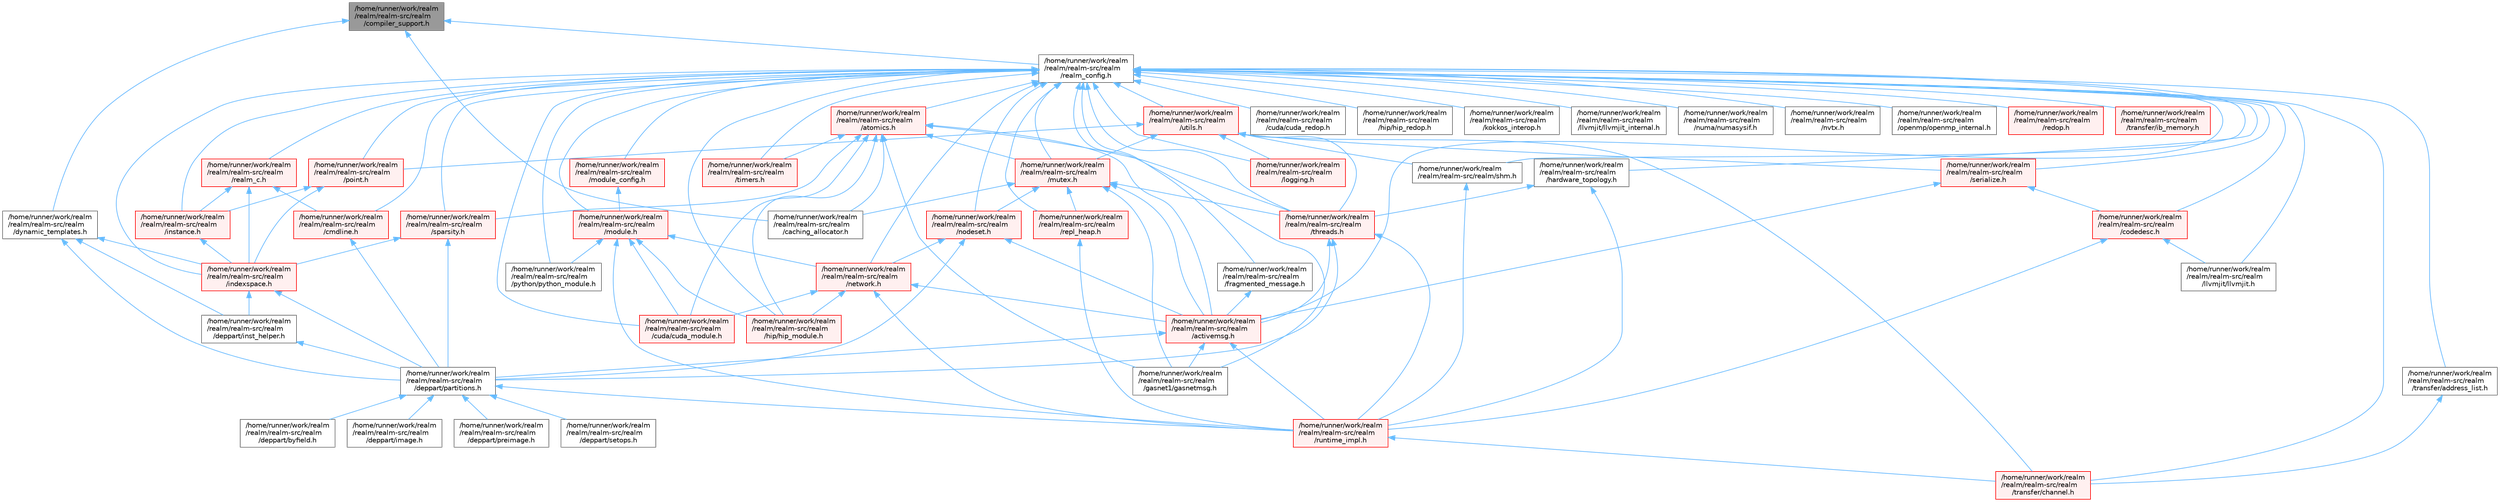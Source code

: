 digraph "/home/runner/work/realm/realm/realm-src/realm/compiler_support.h"
{
 // LATEX_PDF_SIZE
  bgcolor="transparent";
  edge [fontname=Helvetica,fontsize=10,labelfontname=Helvetica,labelfontsize=10];
  node [fontname=Helvetica,fontsize=10,shape=box,height=0.2,width=0.4];
  Node1 [id="Node000001",label="/home/runner/work/realm\l/realm/realm-src/realm\l/compiler_support.h",height=0.2,width=0.4,color="gray40", fillcolor="grey60", style="filled", fontcolor="black",tooltip=" "];
  Node1 -> Node2 [id="edge1_Node000001_Node000002",dir="back",color="steelblue1",style="solid",tooltip=" "];
  Node2 [id="Node000002",label="/home/runner/work/realm\l/realm/realm-src/realm\l/caching_allocator.h",height=0.2,width=0.4,color="grey40", fillcolor="white", style="filled",URL="$caching__allocator_8h.html",tooltip=" "];
  Node1 -> Node3 [id="edge2_Node000001_Node000003",dir="back",color="steelblue1",style="solid",tooltip=" "];
  Node3 [id="Node000003",label="/home/runner/work/realm\l/realm/realm-src/realm\l/dynamic_templates.h",height=0.2,width=0.4,color="grey40", fillcolor="white", style="filled",URL="$dynamic__templates_8h.html",tooltip=" "];
  Node3 -> Node4 [id="edge3_Node000003_Node000004",dir="back",color="steelblue1",style="solid",tooltip=" "];
  Node4 [id="Node000004",label="/home/runner/work/realm\l/realm/realm-src/realm\l/deppart/inst_helper.h",height=0.2,width=0.4,color="grey40", fillcolor="white", style="filled",URL="$inst__helper_8h.html",tooltip=" "];
  Node4 -> Node5 [id="edge4_Node000004_Node000005",dir="back",color="steelblue1",style="solid",tooltip=" "];
  Node5 [id="Node000005",label="/home/runner/work/realm\l/realm/realm-src/realm\l/deppart/partitions.h",height=0.2,width=0.4,color="grey40", fillcolor="white", style="filled",URL="$partitions_8h.html",tooltip=" "];
  Node5 -> Node6 [id="edge5_Node000005_Node000006",dir="back",color="steelblue1",style="solid",tooltip=" "];
  Node6 [id="Node000006",label="/home/runner/work/realm\l/realm/realm-src/realm\l/deppart/byfield.h",height=0.2,width=0.4,color="grey40", fillcolor="white", style="filled",URL="$byfield_8h.html",tooltip=" "];
  Node5 -> Node7 [id="edge6_Node000005_Node000007",dir="back",color="steelblue1",style="solid",tooltip=" "];
  Node7 [id="Node000007",label="/home/runner/work/realm\l/realm/realm-src/realm\l/deppart/image.h",height=0.2,width=0.4,color="grey40", fillcolor="white", style="filled",URL="$image_8h.html",tooltip=" "];
  Node5 -> Node8 [id="edge7_Node000005_Node000008",dir="back",color="steelblue1",style="solid",tooltip=" "];
  Node8 [id="Node000008",label="/home/runner/work/realm\l/realm/realm-src/realm\l/deppart/preimage.h",height=0.2,width=0.4,color="grey40", fillcolor="white", style="filled",URL="$preimage_8h.html",tooltip=" "];
  Node5 -> Node9 [id="edge8_Node000005_Node000009",dir="back",color="steelblue1",style="solid",tooltip=" "];
  Node9 [id="Node000009",label="/home/runner/work/realm\l/realm/realm-src/realm\l/deppart/setops.h",height=0.2,width=0.4,color="grey40", fillcolor="white", style="filled",URL="$setops_8h.html",tooltip=" "];
  Node5 -> Node10 [id="edge9_Node000005_Node000010",dir="back",color="steelblue1",style="solid",tooltip=" "];
  Node10 [id="Node000010",label="/home/runner/work/realm\l/realm/realm-src/realm\l/runtime_impl.h",height=0.2,width=0.4,color="red", fillcolor="#FFF0F0", style="filled",URL="$runtime__impl_8h.html",tooltip=" "];
  Node10 -> Node17 [id="edge10_Node000010_Node000017",dir="back",color="steelblue1",style="solid",tooltip=" "];
  Node17 [id="Node000017",label="/home/runner/work/realm\l/realm/realm-src/realm\l/transfer/channel.h",height=0.2,width=0.4,color="red", fillcolor="#FFF0F0", style="filled",URL="$channel_8h.html",tooltip=" "];
  Node3 -> Node5 [id="edge11_Node000003_Node000005",dir="back",color="steelblue1",style="solid",tooltip=" "];
  Node3 -> Node24 [id="edge12_Node000003_Node000024",dir="back",color="steelblue1",style="solid",tooltip=" "];
  Node24 [id="Node000024",label="/home/runner/work/realm\l/realm/realm-src/realm\l/indexspace.h",height=0.2,width=0.4,color="red", fillcolor="#FFF0F0", style="filled",URL="$indexspace_8h.html",tooltip=" "];
  Node24 -> Node4 [id="edge13_Node000024_Node000004",dir="back",color="steelblue1",style="solid",tooltip=" "];
  Node24 -> Node5 [id="edge14_Node000024_Node000005",dir="back",color="steelblue1",style="solid",tooltip=" "];
  Node1 -> Node35 [id="edge15_Node000001_Node000035",dir="back",color="steelblue1",style="solid",tooltip=" "];
  Node35 [id="Node000035",label="/home/runner/work/realm\l/realm/realm-src/realm\l/realm_config.h",height=0.2,width=0.4,color="grey40", fillcolor="white", style="filled",URL="$realm__config_8h.html",tooltip=" "];
  Node35 -> Node36 [id="edge16_Node000035_Node000036",dir="back",color="steelblue1",style="solid",tooltip=" "];
  Node36 [id="Node000036",label="/home/runner/work/realm\l/realm/realm-src/realm\l/activemsg.h",height=0.2,width=0.4,color="red", fillcolor="#FFF0F0", style="filled",URL="$activemsg_8h.html",tooltip=" "];
  Node36 -> Node5 [id="edge17_Node000036_Node000005",dir="back",color="steelblue1",style="solid",tooltip=" "];
  Node36 -> Node46 [id="edge18_Node000036_Node000046",dir="back",color="steelblue1",style="solid",tooltip=" "];
  Node46 [id="Node000046",label="/home/runner/work/realm\l/realm/realm-src/realm\l/gasnet1/gasnetmsg.h",height=0.2,width=0.4,color="grey40", fillcolor="white", style="filled",URL="$gasnetmsg_8h.html",tooltip=" "];
  Node36 -> Node10 [id="edge19_Node000036_Node000010",dir="back",color="steelblue1",style="solid",tooltip=" "];
  Node35 -> Node49 [id="edge20_Node000035_Node000049",dir="back",color="steelblue1",style="solid",tooltip=" "];
  Node49 [id="Node000049",label="/home/runner/work/realm\l/realm/realm-src/realm\l/atomics.h",height=0.2,width=0.4,color="red", fillcolor="#FFF0F0", style="filled",URL="$atomics_8h.html",tooltip=" "];
  Node49 -> Node36 [id="edge21_Node000049_Node000036",dir="back",color="steelblue1",style="solid",tooltip=" "];
  Node49 -> Node2 [id="edge22_Node000049_Node000002",dir="back",color="steelblue1",style="solid",tooltip=" "];
  Node49 -> Node51 [id="edge23_Node000049_Node000051",dir="back",color="steelblue1",style="solid",tooltip=" "];
  Node51 [id="Node000051",label="/home/runner/work/realm\l/realm/realm-src/realm\l/cuda/cuda_module.h",height=0.2,width=0.4,color="red", fillcolor="#FFF0F0", style="filled",URL="$cuda__module_8h.html",tooltip=" "];
  Node49 -> Node46 [id="edge24_Node000049_Node000046",dir="back",color="steelblue1",style="solid",tooltip=" "];
  Node49 -> Node53 [id="edge25_Node000049_Node000053",dir="back",color="steelblue1",style="solid",tooltip=" "];
  Node53 [id="Node000053",label="/home/runner/work/realm\l/realm/realm-src/realm\l/hip/hip_module.h",height=0.2,width=0.4,color="red", fillcolor="#FFF0F0", style="filled",URL="$hip__module_8h.html",tooltip=" "];
  Node49 -> Node57 [id="edge26_Node000049_Node000057",dir="back",color="steelblue1",style="solid",tooltip=" "];
  Node57 [id="Node000057",label="/home/runner/work/realm\l/realm/realm-src/realm\l/mutex.h",height=0.2,width=0.4,color="red", fillcolor="#FFF0F0", style="filled",URL="$mutex_8h.html",tooltip=" "];
  Node57 -> Node36 [id="edge27_Node000057_Node000036",dir="back",color="steelblue1",style="solid",tooltip=" "];
  Node57 -> Node2 [id="edge28_Node000057_Node000002",dir="back",color="steelblue1",style="solid",tooltip=" "];
  Node57 -> Node46 [id="edge29_Node000057_Node000046",dir="back",color="steelblue1",style="solid",tooltip=" "];
  Node57 -> Node60 [id="edge30_Node000057_Node000060",dir="back",color="steelblue1",style="solid",tooltip=" "];
  Node60 [id="Node000060",label="/home/runner/work/realm\l/realm/realm-src/realm\l/nodeset.h",height=0.2,width=0.4,color="red", fillcolor="#FFF0F0", style="filled",URL="$nodeset_8h.html",tooltip=" "];
  Node60 -> Node36 [id="edge31_Node000060_Node000036",dir="back",color="steelblue1",style="solid",tooltip=" "];
  Node60 -> Node5 [id="edge32_Node000060_Node000005",dir="back",color="steelblue1",style="solid",tooltip=" "];
  Node60 -> Node61 [id="edge33_Node000060_Node000061",dir="back",color="steelblue1",style="solid",tooltip=" "];
  Node61 [id="Node000061",label="/home/runner/work/realm\l/realm/realm-src/realm\l/network.h",height=0.2,width=0.4,color="red", fillcolor="#FFF0F0", style="filled",URL="$network_8h.html",tooltip=" "];
  Node61 -> Node36 [id="edge34_Node000061_Node000036",dir="back",color="steelblue1",style="solid",tooltip=" "];
  Node61 -> Node51 [id="edge35_Node000061_Node000051",dir="back",color="steelblue1",style="solid",tooltip=" "];
  Node61 -> Node53 [id="edge36_Node000061_Node000053",dir="back",color="steelblue1",style="solid",tooltip=" "];
  Node61 -> Node10 [id="edge37_Node000061_Node000010",dir="back",color="steelblue1",style="solid",tooltip=" "];
  Node57 -> Node66 [id="edge38_Node000057_Node000066",dir="back",color="steelblue1",style="solid",tooltip=" "];
  Node66 [id="Node000066",label="/home/runner/work/realm\l/realm/realm-src/realm\l/repl_heap.h",height=0.2,width=0.4,color="red", fillcolor="#FFF0F0", style="filled",URL="$repl__heap_8h.html",tooltip=" "];
  Node66 -> Node10 [id="edge39_Node000066_Node000010",dir="back",color="steelblue1",style="solid",tooltip=" "];
  Node57 -> Node67 [id="edge40_Node000057_Node000067",dir="back",color="steelblue1",style="solid",tooltip=" "];
  Node67 [id="Node000067",label="/home/runner/work/realm\l/realm/realm-src/realm\l/threads.h",height=0.2,width=0.4,color="red", fillcolor="#FFF0F0", style="filled",URL="$threads_8h.html",tooltip=" "];
  Node67 -> Node36 [id="edge41_Node000067_Node000036",dir="back",color="steelblue1",style="solid",tooltip=" "];
  Node67 -> Node5 [id="edge42_Node000067_Node000005",dir="back",color="steelblue1",style="solid",tooltip=" "];
  Node67 -> Node10 [id="edge43_Node000067_Node000010",dir="back",color="steelblue1",style="solid",tooltip=" "];
  Node49 -> Node74 [id="edge44_Node000049_Node000074",dir="back",color="steelblue1",style="solid",tooltip=" "];
  Node74 [id="Node000074",label="/home/runner/work/realm\l/realm/realm-src/realm\l/sparsity.h",height=0.2,width=0.4,color="red", fillcolor="#FFF0F0", style="filled",URL="$sparsity_8h.html",tooltip=" "];
  Node74 -> Node5 [id="edge45_Node000074_Node000005",dir="back",color="steelblue1",style="solid",tooltip=" "];
  Node74 -> Node24 [id="edge46_Node000074_Node000024",dir="back",color="steelblue1",style="solid",tooltip=" "];
  Node49 -> Node67 [id="edge47_Node000049_Node000067",dir="back",color="steelblue1",style="solid",tooltip=" "];
  Node49 -> Node75 [id="edge48_Node000049_Node000075",dir="back",color="steelblue1",style="solid",tooltip=" "];
  Node75 [id="Node000075",label="/home/runner/work/realm\l/realm/realm-src/realm\l/timers.h",height=0.2,width=0.4,color="red", fillcolor="#FFF0F0", style="filled",URL="$timers_8h.html",tooltip=" "];
  Node35 -> Node76 [id="edge49_Node000035_Node000076",dir="back",color="steelblue1",style="solid",tooltip=" "];
  Node76 [id="Node000076",label="/home/runner/work/realm\l/realm/realm-src/realm\l/cmdline.h",height=0.2,width=0.4,color="red", fillcolor="#FFF0F0", style="filled",URL="$cmdline_8h.html",tooltip=" "];
  Node76 -> Node5 [id="edge50_Node000076_Node000005",dir="back",color="steelblue1",style="solid",tooltip=" "];
  Node35 -> Node78 [id="edge51_Node000035_Node000078",dir="back",color="steelblue1",style="solid",tooltip=" "];
  Node78 [id="Node000078",label="/home/runner/work/realm\l/realm/realm-src/realm\l/codedesc.h",height=0.2,width=0.4,color="red", fillcolor="#FFF0F0", style="filled",URL="$codedesc_8h.html",tooltip=" "];
  Node78 -> Node79 [id="edge52_Node000078_Node000079",dir="back",color="steelblue1",style="solid",tooltip=" "];
  Node79 [id="Node000079",label="/home/runner/work/realm\l/realm/realm-src/realm\l/llvmjit/llvmjit.h",height=0.2,width=0.4,color="grey40", fillcolor="white", style="filled",URL="$llvmjit_8h.html",tooltip=" "];
  Node78 -> Node10 [id="edge53_Node000078_Node000010",dir="back",color="steelblue1",style="solid",tooltip=" "];
  Node35 -> Node51 [id="edge54_Node000035_Node000051",dir="back",color="steelblue1",style="solid",tooltip=" "];
  Node35 -> Node81 [id="edge55_Node000035_Node000081",dir="back",color="steelblue1",style="solid",tooltip=" "];
  Node81 [id="Node000081",label="/home/runner/work/realm\l/realm/realm-src/realm\l/cuda/cuda_redop.h",height=0.2,width=0.4,color="grey40", fillcolor="white", style="filled",URL="$cuda__redop_8h.html",tooltip=" "];
  Node35 -> Node82 [id="edge56_Node000035_Node000082",dir="back",color="steelblue1",style="solid",tooltip=" "];
  Node82 [id="Node000082",label="/home/runner/work/realm\l/realm/realm-src/realm\l/fragmented_message.h",height=0.2,width=0.4,color="grey40", fillcolor="white", style="filled",URL="$fragmented__message_8h.html",tooltip="Helper utility for reconstructing large ActiveMessages that were split into multiple network packets."];
  Node82 -> Node36 [id="edge57_Node000082_Node000036",dir="back",color="steelblue1",style="solid",tooltip=" "];
  Node35 -> Node46 [id="edge58_Node000035_Node000046",dir="back",color="steelblue1",style="solid",tooltip=" "];
  Node35 -> Node83 [id="edge59_Node000035_Node000083",dir="back",color="steelblue1",style="solid",tooltip=" "];
  Node83 [id="Node000083",label="/home/runner/work/realm\l/realm/realm-src/realm\l/hardware_topology.h",height=0.2,width=0.4,color="grey40", fillcolor="white", style="filled",URL="$hardware__topology_8h.html",tooltip=" "];
  Node83 -> Node10 [id="edge60_Node000083_Node000010",dir="back",color="steelblue1",style="solid",tooltip=" "];
  Node83 -> Node67 [id="edge61_Node000083_Node000067",dir="back",color="steelblue1",style="solid",tooltip=" "];
  Node35 -> Node53 [id="edge62_Node000035_Node000053",dir="back",color="steelblue1",style="solid",tooltip=" "];
  Node35 -> Node84 [id="edge63_Node000035_Node000084",dir="back",color="steelblue1",style="solid",tooltip=" "];
  Node84 [id="Node000084",label="/home/runner/work/realm\l/realm/realm-src/realm\l/hip/hip_redop.h",height=0.2,width=0.4,color="grey40", fillcolor="white", style="filled",URL="$hip__redop_8h.html",tooltip=" "];
  Node35 -> Node24 [id="edge64_Node000035_Node000024",dir="back",color="steelblue1",style="solid",tooltip=" "];
  Node35 -> Node85 [id="edge65_Node000035_Node000085",dir="back",color="steelblue1",style="solid",tooltip=" "];
  Node85 [id="Node000085",label="/home/runner/work/realm\l/realm/realm-src/realm\l/instance.h",height=0.2,width=0.4,color="red", fillcolor="#FFF0F0", style="filled",URL="$instance_8h.html",tooltip=" "];
  Node85 -> Node24 [id="edge66_Node000085_Node000024",dir="back",color="steelblue1",style="solid",tooltip=" "];
  Node35 -> Node14 [id="edge67_Node000035_Node000014",dir="back",color="steelblue1",style="solid",tooltip=" "];
  Node14 [id="Node000014",label="/home/runner/work/realm\l/realm/realm-src/realm\l/kokkos_interop.h",height=0.2,width=0.4,color="grey40", fillcolor="white", style="filled",URL="$kokkos__interop_8h.html",tooltip=" "];
  Node35 -> Node79 [id="edge68_Node000035_Node000079",dir="back",color="steelblue1",style="solid",tooltip=" "];
  Node35 -> Node87 [id="edge69_Node000035_Node000087",dir="back",color="steelblue1",style="solid",tooltip=" "];
  Node87 [id="Node000087",label="/home/runner/work/realm\l/realm/realm-src/realm\l/llvmjit/llvmjit_internal.h",height=0.2,width=0.4,color="grey40", fillcolor="white", style="filled",URL="$llvmjit__internal_8h.html",tooltip=" "];
  Node35 -> Node88 [id="edge70_Node000035_Node000088",dir="back",color="steelblue1",style="solid",tooltip=" "];
  Node88 [id="Node000088",label="/home/runner/work/realm\l/realm/realm-src/realm\l/logging.h",height=0.2,width=0.4,color="red", fillcolor="#FFF0F0", style="filled",URL="$logging_8h.html",tooltip=" "];
  Node35 -> Node89 [id="edge71_Node000035_Node000089",dir="back",color="steelblue1",style="solid",tooltip=" "];
  Node89 [id="Node000089",label="/home/runner/work/realm\l/realm/realm-src/realm\l/module.h",height=0.2,width=0.4,color="red", fillcolor="#FFF0F0", style="filled",URL="$module_8h.html",tooltip=" "];
  Node89 -> Node51 [id="edge72_Node000089_Node000051",dir="back",color="steelblue1",style="solid",tooltip=" "];
  Node89 -> Node53 [id="edge73_Node000089_Node000053",dir="back",color="steelblue1",style="solid",tooltip=" "];
  Node89 -> Node61 [id="edge74_Node000089_Node000061",dir="back",color="steelblue1",style="solid",tooltip=" "];
  Node89 -> Node95 [id="edge75_Node000089_Node000095",dir="back",color="steelblue1",style="solid",tooltip=" "];
  Node95 [id="Node000095",label="/home/runner/work/realm\l/realm/realm-src/realm\l/python/python_module.h",height=0.2,width=0.4,color="grey40", fillcolor="white", style="filled",URL="$python__module_8h.html",tooltip=" "];
  Node89 -> Node10 [id="edge76_Node000089_Node000010",dir="back",color="steelblue1",style="solid",tooltip=" "];
  Node35 -> Node96 [id="edge77_Node000035_Node000096",dir="back",color="steelblue1",style="solid",tooltip=" "];
  Node96 [id="Node000096",label="/home/runner/work/realm\l/realm/realm-src/realm\l/module_config.h",height=0.2,width=0.4,color="red", fillcolor="#FFF0F0", style="filled",URL="$module__config_8h.html",tooltip=" "];
  Node96 -> Node89 [id="edge78_Node000096_Node000089",dir="back",color="steelblue1",style="solid",tooltip=" "];
  Node35 -> Node57 [id="edge79_Node000035_Node000057",dir="back",color="steelblue1",style="solid",tooltip=" "];
  Node35 -> Node61 [id="edge80_Node000035_Node000061",dir="back",color="steelblue1",style="solid",tooltip=" "];
  Node35 -> Node60 [id="edge81_Node000035_Node000060",dir="back",color="steelblue1",style="solid",tooltip=" "];
  Node35 -> Node98 [id="edge82_Node000035_Node000098",dir="back",color="steelblue1",style="solid",tooltip=" "];
  Node98 [id="Node000098",label="/home/runner/work/realm\l/realm/realm-src/realm\l/numa/numasysif.h",height=0.2,width=0.4,color="grey40", fillcolor="white", style="filled",URL="$numasysif_8h.html",tooltip=" "];
  Node35 -> Node99 [id="edge83_Node000035_Node000099",dir="back",color="steelblue1",style="solid",tooltip=" "];
  Node99 [id="Node000099",label="/home/runner/work/realm\l/realm/realm-src/realm\l/nvtx.h",height=0.2,width=0.4,color="grey40", fillcolor="white", style="filled",URL="$nvtx_8h.html",tooltip=" "];
  Node35 -> Node15 [id="edge84_Node000035_Node000015",dir="back",color="steelblue1",style="solid",tooltip=" "];
  Node15 [id="Node000015",label="/home/runner/work/realm\l/realm/realm-src/realm\l/openmp/openmp_internal.h",height=0.2,width=0.4,color="grey40", fillcolor="white", style="filled",URL="$openmp__internal_8h.html",tooltip=" "];
  Node35 -> Node100 [id="edge85_Node000035_Node000100",dir="back",color="steelblue1",style="solid",tooltip=" "];
  Node100 [id="Node000100",label="/home/runner/work/realm\l/realm/realm-src/realm\l/point.h",height=0.2,width=0.4,color="red", fillcolor="#FFF0F0", style="filled",URL="$point_8h.html",tooltip=" "];
  Node100 -> Node24 [id="edge86_Node000100_Node000024",dir="back",color="steelblue1",style="solid",tooltip=" "];
  Node100 -> Node85 [id="edge87_Node000100_Node000085",dir="back",color="steelblue1",style="solid",tooltip=" "];
  Node35 -> Node95 [id="edge88_Node000035_Node000095",dir="back",color="steelblue1",style="solid",tooltip=" "];
  Node35 -> Node103 [id="edge89_Node000035_Node000103",dir="back",color="steelblue1",style="solid",tooltip=" "];
  Node103 [id="Node000103",label="/home/runner/work/realm\l/realm/realm-src/realm\l/realm_c.h",height=0.2,width=0.4,color="red", fillcolor="#FFF0F0", style="filled",URL="$realm__c_8h.html",tooltip=" "];
  Node103 -> Node76 [id="edge90_Node000103_Node000076",dir="back",color="steelblue1",style="solid",tooltip=" "];
  Node103 -> Node24 [id="edge91_Node000103_Node000024",dir="back",color="steelblue1",style="solid",tooltip=" "];
  Node103 -> Node85 [id="edge92_Node000103_Node000085",dir="back",color="steelblue1",style="solid",tooltip=" "];
  Node35 -> Node113 [id="edge93_Node000035_Node000113",dir="back",color="steelblue1",style="solid",tooltip=" "];
  Node113 [id="Node000113",label="/home/runner/work/realm\l/realm/realm-src/realm\l/redop.h",height=0.2,width=0.4,color="red", fillcolor="#FFF0F0", style="filled",URL="$redop_8h.html",tooltip=" "];
  Node35 -> Node66 [id="edge94_Node000035_Node000066",dir="back",color="steelblue1",style="solid",tooltip=" "];
  Node35 -> Node114 [id="edge95_Node000035_Node000114",dir="back",color="steelblue1",style="solid",tooltip=" "];
  Node114 [id="Node000114",label="/home/runner/work/realm\l/realm/realm-src/realm\l/serialize.h",height=0.2,width=0.4,color="red", fillcolor="#FFF0F0", style="filled",URL="$serialize_8h.html",tooltip=" "];
  Node114 -> Node36 [id="edge96_Node000114_Node000036",dir="back",color="steelblue1",style="solid",tooltip=" "];
  Node114 -> Node78 [id="edge97_Node000114_Node000078",dir="back",color="steelblue1",style="solid",tooltip=" "];
  Node35 -> Node116 [id="edge98_Node000035_Node000116",dir="back",color="steelblue1",style="solid",tooltip=" "];
  Node116 [id="Node000116",label="/home/runner/work/realm\l/realm/realm-src/realm/shm.h",height=0.2,width=0.4,color="grey40", fillcolor="white", style="filled",URL="$shm_8h.html",tooltip=" "];
  Node116 -> Node10 [id="edge99_Node000116_Node000010",dir="back",color="steelblue1",style="solid",tooltip=" "];
  Node35 -> Node74 [id="edge100_Node000035_Node000074",dir="back",color="steelblue1",style="solid",tooltip=" "];
  Node35 -> Node67 [id="edge101_Node000035_Node000067",dir="back",color="steelblue1",style="solid",tooltip=" "];
  Node35 -> Node75 [id="edge102_Node000035_Node000075",dir="back",color="steelblue1",style="solid",tooltip=" "];
  Node35 -> Node109 [id="edge103_Node000035_Node000109",dir="back",color="steelblue1",style="solid",tooltip=" "];
  Node109 [id="Node000109",label="/home/runner/work/realm\l/realm/realm-src/realm\l/transfer/address_list.h",height=0.2,width=0.4,color="grey40", fillcolor="white", style="filled",URL="$address__list_8h.html",tooltip=" "];
  Node109 -> Node17 [id="edge104_Node000109_Node000017",dir="back",color="steelblue1",style="solid",tooltip=" "];
  Node35 -> Node17 [id="edge105_Node000035_Node000017",dir="back",color="steelblue1",style="solid",tooltip=" "];
  Node35 -> Node41 [id="edge106_Node000035_Node000041",dir="back",color="steelblue1",style="solid",tooltip=" "];
  Node41 [id="Node000041",label="/home/runner/work/realm\l/realm/realm-src/realm\l/transfer/ib_memory.h",height=0.2,width=0.4,color="red", fillcolor="#FFF0F0", style="filled",URL="$ib__memory_8h.html",tooltip=" "];
  Node35 -> Node117 [id="edge107_Node000035_Node000117",dir="back",color="steelblue1",style="solid",tooltip=" "];
  Node117 [id="Node000117",label="/home/runner/work/realm\l/realm/realm-src/realm\l/utils.h",height=0.2,width=0.4,color="red", fillcolor="#FFF0F0", style="filled",URL="$utils_8h.html",tooltip=" "];
  Node117 -> Node88 [id="edge108_Node000117_Node000088",dir="back",color="steelblue1",style="solid",tooltip=" "];
  Node117 -> Node57 [id="edge109_Node000117_Node000057",dir="back",color="steelblue1",style="solid",tooltip=" "];
  Node117 -> Node100 [id="edge110_Node000117_Node000100",dir="back",color="steelblue1",style="solid",tooltip=" "];
  Node117 -> Node114 [id="edge111_Node000117_Node000114",dir="back",color="steelblue1",style="solid",tooltip=" "];
  Node117 -> Node116 [id="edge112_Node000117_Node000116",dir="back",color="steelblue1",style="solid",tooltip=" "];
  Node117 -> Node67 [id="edge113_Node000117_Node000067",dir="back",color="steelblue1",style="solid",tooltip=" "];
  Node117 -> Node17 [id="edge114_Node000117_Node000017",dir="back",color="steelblue1",style="solid",tooltip=" "];
}
